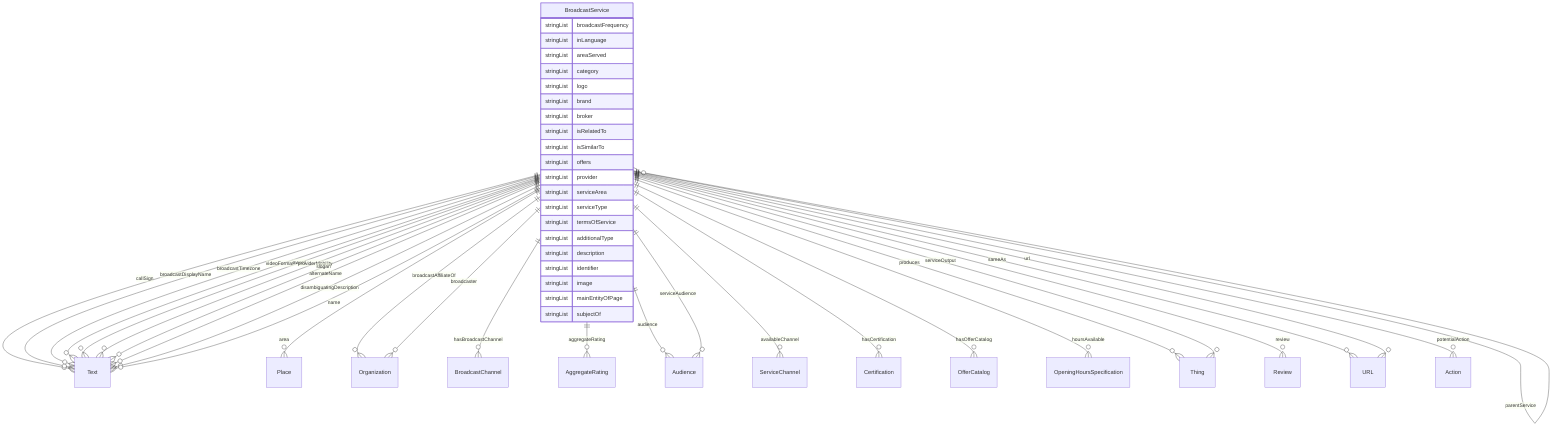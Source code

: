 erDiagram
BroadcastService {
    stringList broadcastFrequency  
    stringList inLanguage  
    stringList areaServed  
    stringList category  
    stringList logo  
    stringList brand  
    stringList broker  
    stringList isRelatedTo  
    stringList isSimilarTo  
    stringList offers  
    stringList provider  
    stringList serviceArea  
    stringList serviceType  
    stringList termsOfService  
    stringList additionalType  
    stringList description  
    stringList identifier  
    stringList image  
    stringList mainEntityOfPage  
    stringList subjectOf  
}

BroadcastService ||--}o Text : "callSign"
BroadcastService ||--}o Place : "area"
BroadcastService ||--}o Organization : "broadcastAffiliateOf"
BroadcastService ||--}o Text : "broadcastDisplayName"
BroadcastService ||--}o Text : "broadcastTimezone"
BroadcastService ||--}o Organization : "broadcaster"
BroadcastService ||--}o BroadcastChannel : "hasBroadcastChannel"
BroadcastService ||--}o BroadcastService : "parentService"
BroadcastService ||--}o Text : "videoFormat"
BroadcastService ||--}o AggregateRating : "aggregateRating"
BroadcastService ||--}o Audience : "audience"
BroadcastService ||--}o ServiceChannel : "availableChannel"
BroadcastService ||--}o Text : "award"
BroadcastService ||--}o Certification : "hasCertification"
BroadcastService ||--}o OfferCatalog : "hasOfferCatalog"
BroadcastService ||--}o OpeningHoursSpecification : "hoursAvailable"
BroadcastService ||--}o Thing : "produces"
BroadcastService ||--}o Text : "providerMobility"
BroadcastService ||--}o Review : "review"
BroadcastService ||--}o Audience : "serviceAudience"
BroadcastService ||--}o Thing : "serviceOutput"
BroadcastService ||--}o Text : "slogan"
BroadcastService ||--}o Text : "alternateName"
BroadcastService ||--}o Text : "disambiguatingDescription"
BroadcastService ||--}o Text : "name"
BroadcastService ||--}o URL : "sameAs"
BroadcastService ||--}o Action : "potentialAction"
BroadcastService ||--}o URL : "url"